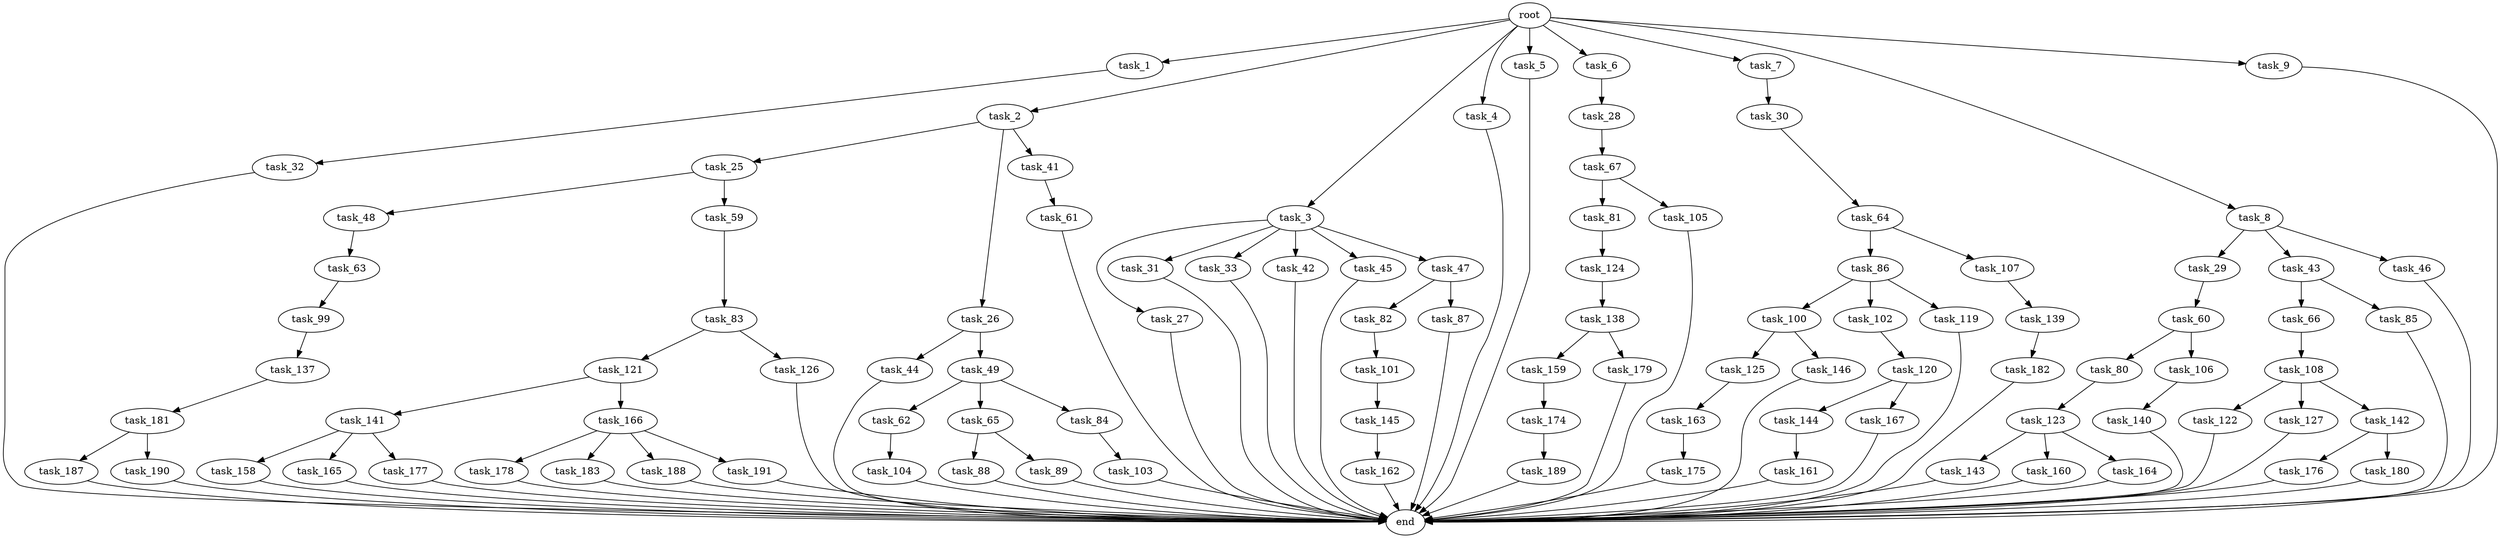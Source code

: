 digraph G {
  root [size="0.000000"];
  task_1 [size="10.240000"];
  task_2 [size="10.240000"];
  task_3 [size="10.240000"];
  task_4 [size="10.240000"];
  task_5 [size="10.240000"];
  task_6 [size="10.240000"];
  task_7 [size="10.240000"];
  task_8 [size="10.240000"];
  task_9 [size="10.240000"];
  task_25 [size="2147483648.000000"];
  task_26 [size="2147483648.000000"];
  task_27 [size="5497558138.880000"];
  task_28 [size="3092376453.120000"];
  task_29 [size="773094113.280000"];
  task_30 [size="3092376453.120000"];
  task_31 [size="5497558138.880000"];
  task_32 [size="8589934592.000000"];
  task_33 [size="5497558138.880000"];
  task_41 [size="2147483648.000000"];
  task_42 [size="5497558138.880000"];
  task_43 [size="773094113.280000"];
  task_44 [size="1374389534.720000"];
  task_45 [size="5497558138.880000"];
  task_46 [size="773094113.280000"];
  task_47 [size="5497558138.880000"];
  task_48 [size="3092376453.120000"];
  task_49 [size="1374389534.720000"];
  task_59 [size="3092376453.120000"];
  task_60 [size="343597383.680000"];
  task_61 [size="5497558138.880000"];
  task_62 [size="4209067950.080000"];
  task_63 [size="5497558138.880000"];
  task_64 [size="773094113.280000"];
  task_65 [size="4209067950.080000"];
  task_66 [size="4209067950.080000"];
  task_67 [size="6957847019.520000"];
  task_80 [size="3092376453.120000"];
  task_81 [size="343597383.680000"];
  task_82 [size="6957847019.520000"];
  task_83 [size="5497558138.880000"];
  task_84 [size="4209067950.080000"];
  task_85 [size="4209067950.080000"];
  task_86 [size="343597383.680000"];
  task_87 [size="6957847019.520000"];
  task_88 [size="773094113.280000"];
  task_89 [size="773094113.280000"];
  task_99 [size="6957847019.520000"];
  task_100 [size="773094113.280000"];
  task_101 [size="8589934592.000000"];
  task_102 [size="773094113.280000"];
  task_103 [size="3092376453.120000"];
  task_104 [size="343597383.680000"];
  task_105 [size="343597383.680000"];
  task_106 [size="3092376453.120000"];
  task_107 [size="343597383.680000"];
  task_108 [size="5497558138.880000"];
  task_119 [size="773094113.280000"];
  task_120 [size="3092376453.120000"];
  task_121 [size="1374389534.720000"];
  task_122 [size="5497558138.880000"];
  task_123 [size="8589934592.000000"];
  task_124 [size="8589934592.000000"];
  task_125 [size="4209067950.080000"];
  task_126 [size="1374389534.720000"];
  task_127 [size="5497558138.880000"];
  task_137 [size="343597383.680000"];
  task_138 [size="1374389534.720000"];
  task_139 [size="773094113.280000"];
  task_140 [size="343597383.680000"];
  task_141 [size="2147483648.000000"];
  task_142 [size="5497558138.880000"];
  task_143 [size="1374389534.720000"];
  task_144 [size="4209067950.080000"];
  task_145 [size="3092376453.120000"];
  task_146 [size="4209067950.080000"];
  task_158 [size="6957847019.520000"];
  task_159 [size="343597383.680000"];
  task_160 [size="1374389534.720000"];
  task_161 [size="3092376453.120000"];
  task_162 [size="3092376453.120000"];
  task_163 [size="773094113.280000"];
  task_164 [size="1374389534.720000"];
  task_165 [size="6957847019.520000"];
  task_166 [size="2147483648.000000"];
  task_167 [size="4209067950.080000"];
  task_174 [size="773094113.280000"];
  task_175 [size="4209067950.080000"];
  task_176 [size="8589934592.000000"];
  task_177 [size="6957847019.520000"];
  task_178 [size="2147483648.000000"];
  task_179 [size="343597383.680000"];
  task_180 [size="8589934592.000000"];
  task_181 [size="2147483648.000000"];
  task_182 [size="1374389534.720000"];
  task_183 [size="2147483648.000000"];
  task_187 [size="2147483648.000000"];
  task_188 [size="2147483648.000000"];
  task_189 [size="8589934592.000000"];
  task_190 [size="2147483648.000000"];
  task_191 [size="2147483648.000000"];
  end [size="0.000000"];

  root -> task_1 [size="1.000000"];
  root -> task_2 [size="1.000000"];
  root -> task_3 [size="1.000000"];
  root -> task_4 [size="1.000000"];
  root -> task_5 [size="1.000000"];
  root -> task_6 [size="1.000000"];
  root -> task_7 [size="1.000000"];
  root -> task_8 [size="1.000000"];
  root -> task_9 [size="1.000000"];
  task_1 -> task_32 [size="838860800.000000"];
  task_2 -> task_25 [size="209715200.000000"];
  task_2 -> task_26 [size="209715200.000000"];
  task_2 -> task_41 [size="209715200.000000"];
  task_3 -> task_27 [size="536870912.000000"];
  task_3 -> task_31 [size="536870912.000000"];
  task_3 -> task_33 [size="536870912.000000"];
  task_3 -> task_42 [size="536870912.000000"];
  task_3 -> task_45 [size="536870912.000000"];
  task_3 -> task_47 [size="536870912.000000"];
  task_4 -> end [size="1.000000"];
  task_5 -> end [size="1.000000"];
  task_6 -> task_28 [size="301989888.000000"];
  task_7 -> task_30 [size="301989888.000000"];
  task_8 -> task_29 [size="75497472.000000"];
  task_8 -> task_43 [size="75497472.000000"];
  task_8 -> task_46 [size="75497472.000000"];
  task_9 -> end [size="1.000000"];
  task_25 -> task_48 [size="301989888.000000"];
  task_25 -> task_59 [size="301989888.000000"];
  task_26 -> task_44 [size="134217728.000000"];
  task_26 -> task_49 [size="134217728.000000"];
  task_27 -> end [size="1.000000"];
  task_28 -> task_67 [size="679477248.000000"];
  task_29 -> task_60 [size="33554432.000000"];
  task_30 -> task_64 [size="75497472.000000"];
  task_31 -> end [size="1.000000"];
  task_32 -> end [size="1.000000"];
  task_33 -> end [size="1.000000"];
  task_41 -> task_61 [size="536870912.000000"];
  task_42 -> end [size="1.000000"];
  task_43 -> task_66 [size="411041792.000000"];
  task_43 -> task_85 [size="411041792.000000"];
  task_44 -> end [size="1.000000"];
  task_45 -> end [size="1.000000"];
  task_46 -> end [size="1.000000"];
  task_47 -> task_82 [size="679477248.000000"];
  task_47 -> task_87 [size="679477248.000000"];
  task_48 -> task_63 [size="536870912.000000"];
  task_49 -> task_62 [size="411041792.000000"];
  task_49 -> task_65 [size="411041792.000000"];
  task_49 -> task_84 [size="411041792.000000"];
  task_59 -> task_83 [size="536870912.000000"];
  task_60 -> task_80 [size="301989888.000000"];
  task_60 -> task_106 [size="301989888.000000"];
  task_61 -> end [size="1.000000"];
  task_62 -> task_104 [size="33554432.000000"];
  task_63 -> task_99 [size="679477248.000000"];
  task_64 -> task_86 [size="33554432.000000"];
  task_64 -> task_107 [size="33554432.000000"];
  task_65 -> task_88 [size="75497472.000000"];
  task_65 -> task_89 [size="75497472.000000"];
  task_66 -> task_108 [size="536870912.000000"];
  task_67 -> task_81 [size="33554432.000000"];
  task_67 -> task_105 [size="33554432.000000"];
  task_80 -> task_123 [size="838860800.000000"];
  task_81 -> task_124 [size="838860800.000000"];
  task_82 -> task_101 [size="838860800.000000"];
  task_83 -> task_121 [size="134217728.000000"];
  task_83 -> task_126 [size="134217728.000000"];
  task_84 -> task_103 [size="301989888.000000"];
  task_85 -> end [size="1.000000"];
  task_86 -> task_100 [size="75497472.000000"];
  task_86 -> task_102 [size="75497472.000000"];
  task_86 -> task_119 [size="75497472.000000"];
  task_87 -> end [size="1.000000"];
  task_88 -> end [size="1.000000"];
  task_89 -> end [size="1.000000"];
  task_99 -> task_137 [size="33554432.000000"];
  task_100 -> task_125 [size="411041792.000000"];
  task_100 -> task_146 [size="411041792.000000"];
  task_101 -> task_145 [size="301989888.000000"];
  task_102 -> task_120 [size="301989888.000000"];
  task_103 -> end [size="1.000000"];
  task_104 -> end [size="1.000000"];
  task_105 -> end [size="1.000000"];
  task_106 -> task_140 [size="33554432.000000"];
  task_107 -> task_139 [size="75497472.000000"];
  task_108 -> task_122 [size="536870912.000000"];
  task_108 -> task_127 [size="536870912.000000"];
  task_108 -> task_142 [size="536870912.000000"];
  task_119 -> end [size="1.000000"];
  task_120 -> task_144 [size="411041792.000000"];
  task_120 -> task_167 [size="411041792.000000"];
  task_121 -> task_141 [size="209715200.000000"];
  task_121 -> task_166 [size="209715200.000000"];
  task_122 -> end [size="1.000000"];
  task_123 -> task_143 [size="134217728.000000"];
  task_123 -> task_160 [size="134217728.000000"];
  task_123 -> task_164 [size="134217728.000000"];
  task_124 -> task_138 [size="134217728.000000"];
  task_125 -> task_163 [size="75497472.000000"];
  task_126 -> end [size="1.000000"];
  task_127 -> end [size="1.000000"];
  task_137 -> task_181 [size="209715200.000000"];
  task_138 -> task_159 [size="33554432.000000"];
  task_138 -> task_179 [size="33554432.000000"];
  task_139 -> task_182 [size="134217728.000000"];
  task_140 -> end [size="1.000000"];
  task_141 -> task_158 [size="679477248.000000"];
  task_141 -> task_165 [size="679477248.000000"];
  task_141 -> task_177 [size="679477248.000000"];
  task_142 -> task_176 [size="838860800.000000"];
  task_142 -> task_180 [size="838860800.000000"];
  task_143 -> end [size="1.000000"];
  task_144 -> task_161 [size="301989888.000000"];
  task_145 -> task_162 [size="301989888.000000"];
  task_146 -> end [size="1.000000"];
  task_158 -> end [size="1.000000"];
  task_159 -> task_174 [size="75497472.000000"];
  task_160 -> end [size="1.000000"];
  task_161 -> end [size="1.000000"];
  task_162 -> end [size="1.000000"];
  task_163 -> task_175 [size="411041792.000000"];
  task_164 -> end [size="1.000000"];
  task_165 -> end [size="1.000000"];
  task_166 -> task_178 [size="209715200.000000"];
  task_166 -> task_183 [size="209715200.000000"];
  task_166 -> task_188 [size="209715200.000000"];
  task_166 -> task_191 [size="209715200.000000"];
  task_167 -> end [size="1.000000"];
  task_174 -> task_189 [size="838860800.000000"];
  task_175 -> end [size="1.000000"];
  task_176 -> end [size="1.000000"];
  task_177 -> end [size="1.000000"];
  task_178 -> end [size="1.000000"];
  task_179 -> end [size="1.000000"];
  task_180 -> end [size="1.000000"];
  task_181 -> task_187 [size="209715200.000000"];
  task_181 -> task_190 [size="209715200.000000"];
  task_182 -> end [size="1.000000"];
  task_183 -> end [size="1.000000"];
  task_187 -> end [size="1.000000"];
  task_188 -> end [size="1.000000"];
  task_189 -> end [size="1.000000"];
  task_190 -> end [size="1.000000"];
  task_191 -> end [size="1.000000"];
}
